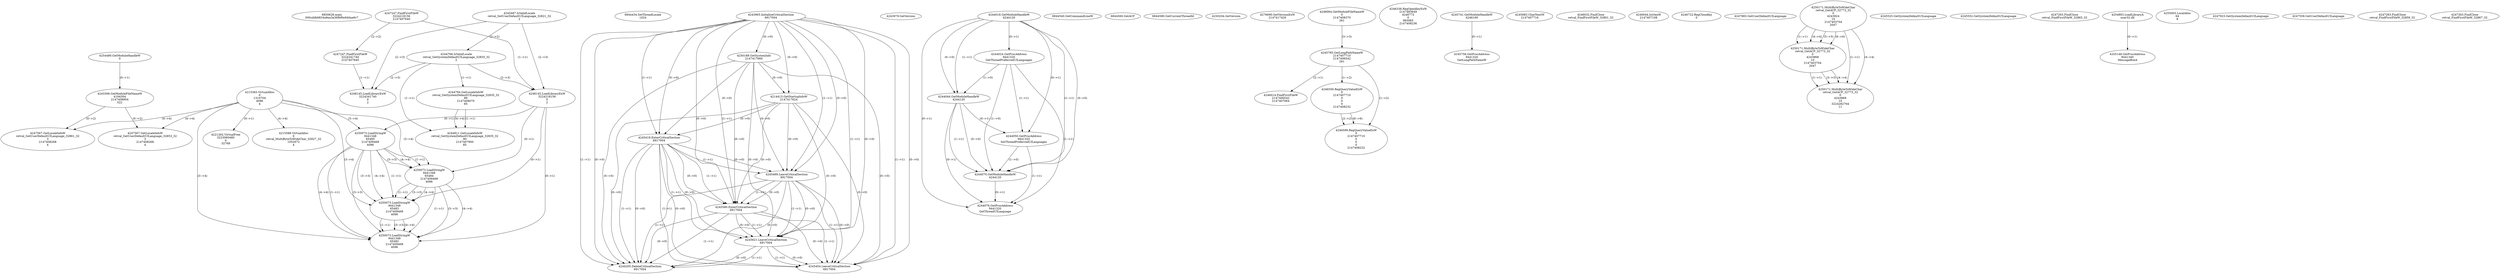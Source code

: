 // Global SCDG with merge call
digraph {
	0 [label="6850628.main
000cddb6834a9ea3a36fbf0e940aa9c7"]
	1 [label="4254480.GetModuleHandleW
0"]
	2 [label="6844434.SetThreadLocale
1024"]
	3 [label="4243965.InitializeCriticalSection
6917004"]
	4 [label="4243979.GetVersion
"]
	5 [label="4244018.GetModuleHandleW
4244120"]
	6 [label="4244024.GetProcAddress
9441320
GetThreadPreferredUILanguages"]
	5 -> 6 [label="(0-->1)"]
	7 [label="4244044.GetModuleHandleW
4244120"]
	5 -> 7 [label="(1-->1)"]
	5 -> 7 [label="(0-->0)"]
	6 -> 7 [label="(1-->0)"]
	8 [label="4244050.GetProcAddress
9441320
SetThreadPreferredUILanguages"]
	5 -> 8 [label="(0-->1)"]
	6 -> 8 [label="(1-->1)"]
	7 -> 8 [label="(0-->1)"]
	9 [label="4244070.GetModuleHandleW
4244120"]
	5 -> 9 [label="(1-->1)"]
	7 -> 9 [label="(1-->1)"]
	5 -> 9 [label="(0-->0)"]
	6 -> 9 [label="(1-->0)"]
	7 -> 9 [label="(0-->0)"]
	8 -> 9 [label="(1-->0)"]
	10 [label="4244076.GetProcAddress
9441320
GetThreadUILanguage"]
	5 -> 10 [label="(0-->1)"]
	6 -> 10 [label="(1-->1)"]
	7 -> 10 [label="(0-->1)"]
	8 -> 10 [label="(1-->1)"]
	9 -> 10 [label="(0-->1)"]
	11 [label="4250188.GetSystemInfo
2147417660"]
	3 -> 11 [label="(0-->0)"]
	12 [label="6844540.GetCommandLineW
"]
	13 [label="4214413.GetStartupInfoW
2147417624"]
	3 -> 13 [label="(0-->0)"]
	11 -> 13 [label="(0-->0)"]
	14 [label="6844560.GetACP
"]
	15 [label="6844580.GetCurrentThreadId
"]
	16 [label="4250204.GetVersion
"]
	17 [label="4276690.GetVersionExW
2147417420"]
	18 [label="4243306.GetModuleFileNameW
4194304
2147408904
522"]
	1 -> 18 [label="(0-->1)"]
	19 [label="4248064.GetModuleFileNameW
0
2147408370
261"]
	20 [label="4215383.VirtualAlloc
0
1310704
4096
4"]
	21 [label="4246338.RegOpenKeyExW
2147483649
4246772
0
983065
2147408236"]
	22 [label="4245741.GetModuleHandleW
4246160"]
	23 [label="4245758.GetProcAddress
9441320
GetLongPathNameW"]
	22 -> 23 [label="(0-->1)"]
	24 [label="4245785.GetLongPathNameW
2147407710
2147406542
261"]
	19 -> 24 [label="(3-->3)"]
	25 [label="4245683.CharNextW
2147407716"]
	26 [label="4246014.FindFirstFileW
2147406542
2147407064"]
	24 -> 26 [label="(2-->1)"]
	27 [label="4246032.FindClose
retval_FindFirstFileW_32801_32"]
	28 [label="4246044.lstrlenW
2147407108"]
	29 [label="4246556.RegQueryValueExW
0
2147407710
0
0
0
2147408232"]
	24 -> 29 [label="(1-->2)"]
	30 [label="4246599.RegQueryValueExW
0
2147407710
0
0
0
2147408232"]
	24 -> 30 [label="(1-->2)"]
	29 -> 30 [label="(2-->2)"]
	29 -> 30 [label="(6-->6)"]
	31 [label="4246722.RegCloseKey
0"]
	32 [label="4247883.GetUserDefaultUILanguage
"]
	33 [label="4245418.EnterCriticalSection
6917004"]
	3 -> 33 [label="(1-->1)"]
	3 -> 33 [label="(0-->0)"]
	11 -> 33 [label="(0-->0)"]
	13 -> 33 [label="(0-->0)"]
	34 [label="4245469.LeaveCriticalSection
6917004"]
	3 -> 34 [label="(1-->1)"]
	33 -> 34 [label="(1-->1)"]
	3 -> 34 [label="(0-->0)"]
	11 -> 34 [label="(0-->0)"]
	13 -> 34 [label="(0-->0)"]
	33 -> 34 [label="(0-->0)"]
	35 [label="4245487.IsValidLocale
retval_GetUserDefaultUILanguage_32821_32
2"]
	36 [label="4250171.MultiByteToWideChar
retval_GetACP_32773_32
0
4243924
10
2147403704
2047"]
	37 [label="4245525.GetSystemDefaultUILanguage
"]
	38 [label="4245552.GetSystemDefaultUILanguage
"]
	39 [label="4250171.MultiByteToWideChar
retval_GetACP_32773_32
0
4243868
10
2147403704
2047"]
	36 -> 39 [label="(1-->1)"]
	36 -> 39 [label="(4-->4)"]
	36 -> 39 [label="(5-->5)"]
	36 -> 39 [label="(6-->6)"]
	40 [label="4250171.MultiByteToWideChar
retval_GetACP_32773_32
0
4243868
10
3224282764
11"]
	36 -> 40 [label="(1-->1)"]
	39 -> 40 [label="(1-->1)"]
	39 -> 40 [label="(3-->3)"]
	36 -> 40 [label="(4-->4)"]
	39 -> 40 [label="(4-->4)"]
	41 [label="4244766.IsValidLocale
retval_GetSystemDefaultUILanguage_32835_32
2"]
	35 -> 41 [label="(2-->2)"]
	42 [label="4244794.GetLocaleInfoW
retval_GetSystemDefaultUILanguage_32835_32
89
2147408070
85"]
	41 -> 42 [label="(1-->1)"]
	43 [label="4244811.GetLocaleInfoW
retval_GetSystemDefaultUILanguage_32835_32
90
2147407900
85"]
	41 -> 43 [label="(1-->1)"]
	42 -> 43 [label="(1-->1)"]
	42 -> 43 [label="(4-->4)"]
	44 [label="4245580.EnterCriticalSection
6917004"]
	3 -> 44 [label="(1-->1)"]
	33 -> 44 [label="(1-->1)"]
	34 -> 44 [label="(1-->1)"]
	3 -> 44 [label="(0-->0)"]
	11 -> 44 [label="(0-->0)"]
	13 -> 44 [label="(0-->0)"]
	33 -> 44 [label="(0-->0)"]
	34 -> 44 [label="(0-->0)"]
	45 [label="4245621.LeaveCriticalSection
6917004"]
	3 -> 45 [label="(1-->1)"]
	33 -> 45 [label="(1-->1)"]
	34 -> 45 [label="(1-->1)"]
	44 -> 45 [label="(1-->1)"]
	3 -> 45 [label="(0-->0)"]
	11 -> 45 [label="(0-->0)"]
	13 -> 45 [label="(0-->0)"]
	33 -> 45 [label="(0-->0)"]
	34 -> 45 [label="(0-->0)"]
	44 -> 45 [label="(0-->0)"]
	46 [label="4247247.FindFirstFileW
3224218156
2147407640"]
	47 [label="4247263.FindClose
retval_FindFirstFileW_32865_32"]
	48 [label="4248145.LoadLibraryExW
3224218156
0
2"]
	46 -> 48 [label="(1-->1)"]
	35 -> 48 [label="(2-->3)"]
	41 -> 48 [label="(2-->3)"]
	49 [label="4250073.LoadStringW
9441348
65485
2147409468
4096"]
	48 -> 49 [label="(0-->1)"]
	20 -> 49 [label="(3-->4)"]
	50 [label="4250073.LoadStringW
9441348
65484
2147409468
4096"]
	48 -> 50 [label="(0-->1)"]
	49 -> 50 [label="(1-->1)"]
	49 -> 50 [label="(3-->3)"]
	20 -> 50 [label="(3-->4)"]
	49 -> 50 [label="(4-->4)"]
	51 [label="4250073.LoadStringW
9441348
65483
2147409468
4096"]
	48 -> 51 [label="(0-->1)"]
	49 -> 51 [label="(1-->1)"]
	50 -> 51 [label="(1-->1)"]
	49 -> 51 [label="(3-->3)"]
	50 -> 51 [label="(3-->3)"]
	20 -> 51 [label="(3-->4)"]
	49 -> 51 [label="(4-->4)"]
	50 -> 51 [label="(4-->4)"]
	52 [label="4254893.LoadLibraryA
user32.dll"]
	53 [label="4255003.LocalAlloc
64
8"]
	54 [label="4255148.GetProcAddress
9441340
MessageBoxA"]
	52 -> 54 [label="(0-->1)"]
	55 [label="4244205.DeleteCriticalSection
6917004"]
	3 -> 55 [label="(1-->1)"]
	33 -> 55 [label="(1-->1)"]
	34 -> 55 [label="(1-->1)"]
	44 -> 55 [label="(1-->1)"]
	45 -> 55 [label="(1-->1)"]
	3 -> 55 [label="(0-->0)"]
	11 -> 55 [label="(0-->0)"]
	13 -> 55 [label="(0-->0)"]
	33 -> 55 [label="(0-->0)"]
	34 -> 55 [label="(0-->0)"]
	44 -> 55 [label="(0-->0)"]
	45 -> 55 [label="(0-->0)"]
	56 [label="4221262.VirtualFree
3223060480
0
32768"]
	20 -> 56 [label="(0-->1)"]
	57 [label="4250073.LoadStringW
9441348
65482
2147409468
4096"]
	48 -> 57 [label="(0-->1)"]
	49 -> 57 [label="(1-->1)"]
	50 -> 57 [label="(1-->1)"]
	51 -> 57 [label="(1-->1)"]
	49 -> 57 [label="(3-->3)"]
	50 -> 57 [label="(3-->3)"]
	51 -> 57 [label="(3-->3)"]
	20 -> 57 [label="(3-->4)"]
	49 -> 57 [label="(4-->4)"]
	50 -> 57 [label="(4-->4)"]
	51 -> 57 [label="(4-->4)"]
	58 [label="4247923.GetSystemDefaultUILanguage
"]
	59 [label="4245454.LeaveCriticalSection
6917004"]
	3 -> 59 [label="(1-->1)"]
	33 -> 59 [label="(1-->1)"]
	34 -> 59 [label="(1-->1)"]
	44 -> 59 [label="(1-->1)"]
	45 -> 59 [label="(1-->1)"]
	3 -> 59 [label="(0-->0)"]
	11 -> 59 [label="(0-->0)"]
	13 -> 59 [label="(0-->0)"]
	33 -> 59 [label="(0-->0)"]
	34 -> 59 [label="(0-->0)"]
	44 -> 59 [label="(0-->0)"]
	45 -> 59 [label="(0-->0)"]
	60 [label="4247558.GetUserDefaultUILanguage
"]
	61 [label="4247567.GetLocaleInfoW
retval_GetUserDefaultUILanguage_32853_32
3
2147408268
4"]
	18 -> 61 [label="(0-->2)"]
	20 -> 61 [label="(4-->4)"]
	62 [label="4247247.FindFirstFileW
3224341740
2147407640"]
	46 -> 62 [label="(2-->2)"]
	63 [label="4247263.FindClose
retval_FindFirstFileW_32859_32"]
	64 [label="4248145.LoadLibraryExW
3224341740
0
2"]
	62 -> 64 [label="(1-->1)"]
	35 -> 64 [label="(2-->3)"]
	41 -> 64 [label="(2-->3)"]
	65 [label="4247567.GetLocaleInfoW
retval_GetUserDefaultUILanguage_32861_32
3
2147408268
4"]
	18 -> 65 [label="(0-->2)"]
	20 -> 65 [label="(4-->4)"]
	66 [label="4247263.FindClose
retval_FindFirstFileW_32867_32"]
	67 [label="4215588.VirtualAlloc
0
retval_MultiByteToWideChar_32827_32
1052672
4"]
	20 -> 67 [label="(4-->4)"]
}
